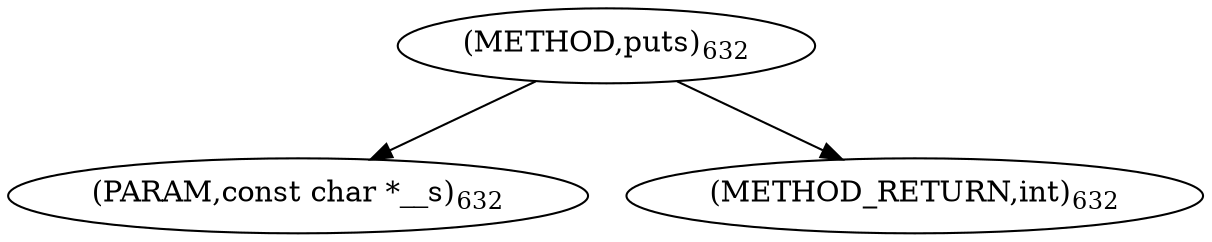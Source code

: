 digraph "puts" {  
"73877" [label = <(METHOD,puts)<SUB>632</SUB>> ]
"73878" [label = <(PARAM,const char *__s)<SUB>632</SUB>> ]
"73879" [label = <(METHOD_RETURN,int)<SUB>632</SUB>> ]
  "73877" -> "73878" 
  "73877" -> "73879" 
}
